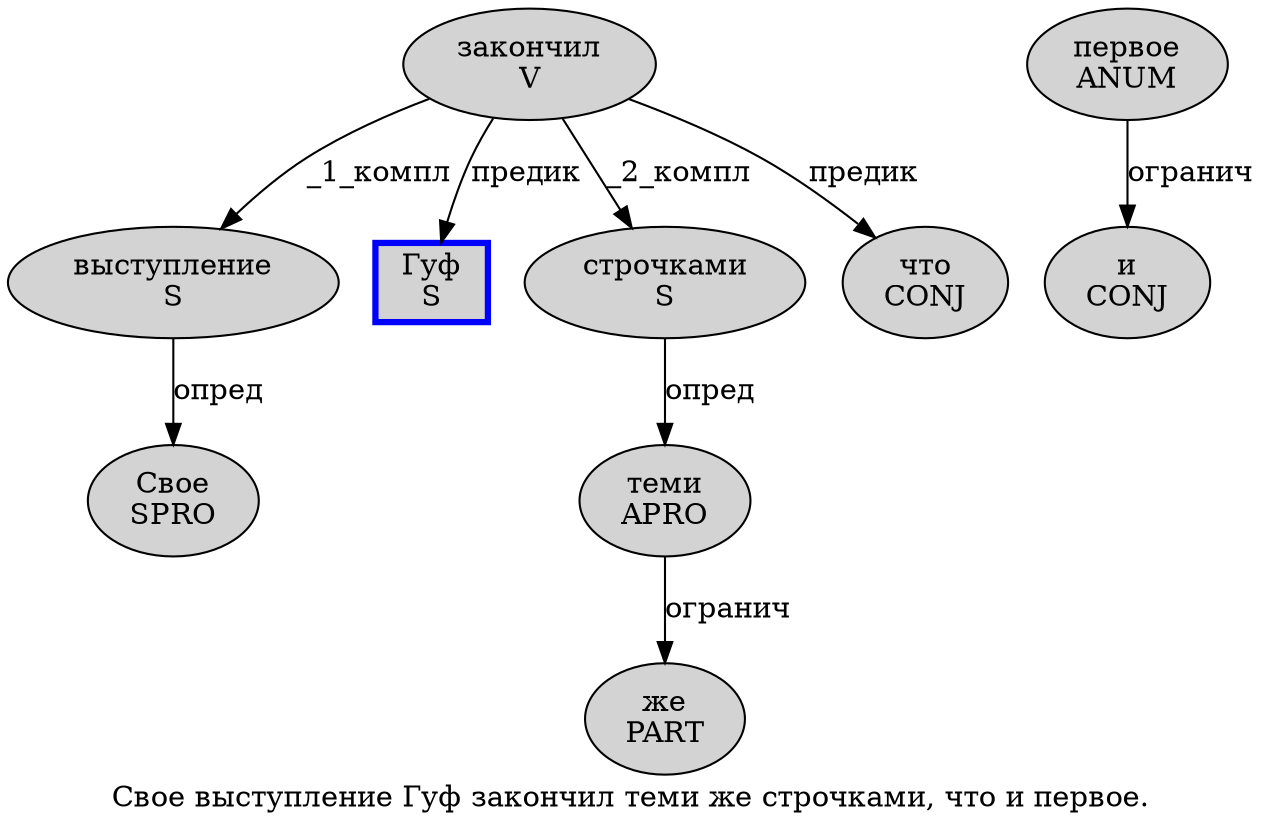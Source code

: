 digraph SENTENCE_397 {
	graph [label="Свое выступление Гуф закончил теми же строчками, что и первое."]
	node [style=filled]
		0 [label="Свое
SPRO" color="" fillcolor=lightgray penwidth=1 shape=ellipse]
		1 [label="выступление
S" color="" fillcolor=lightgray penwidth=1 shape=ellipse]
		2 [label="Гуф
S" color=blue fillcolor=lightgray penwidth=3 shape=box]
		3 [label="закончил
V" color="" fillcolor=lightgray penwidth=1 shape=ellipse]
		4 [label="теми
APRO" color="" fillcolor=lightgray penwidth=1 shape=ellipse]
		5 [label="же
PART" color="" fillcolor=lightgray penwidth=1 shape=ellipse]
		6 [label="строчками
S" color="" fillcolor=lightgray penwidth=1 shape=ellipse]
		8 [label="что
CONJ" color="" fillcolor=lightgray penwidth=1 shape=ellipse]
		9 [label="и
CONJ" color="" fillcolor=lightgray penwidth=1 shape=ellipse]
		10 [label="первое
ANUM" color="" fillcolor=lightgray penwidth=1 shape=ellipse]
			3 -> 1 [label="_1_компл"]
			3 -> 2 [label="предик"]
			3 -> 6 [label="_2_компл"]
			3 -> 8 [label="предик"]
			10 -> 9 [label="огранич"]
			4 -> 5 [label="огранич"]
			6 -> 4 [label="опред"]
			1 -> 0 [label="опред"]
}